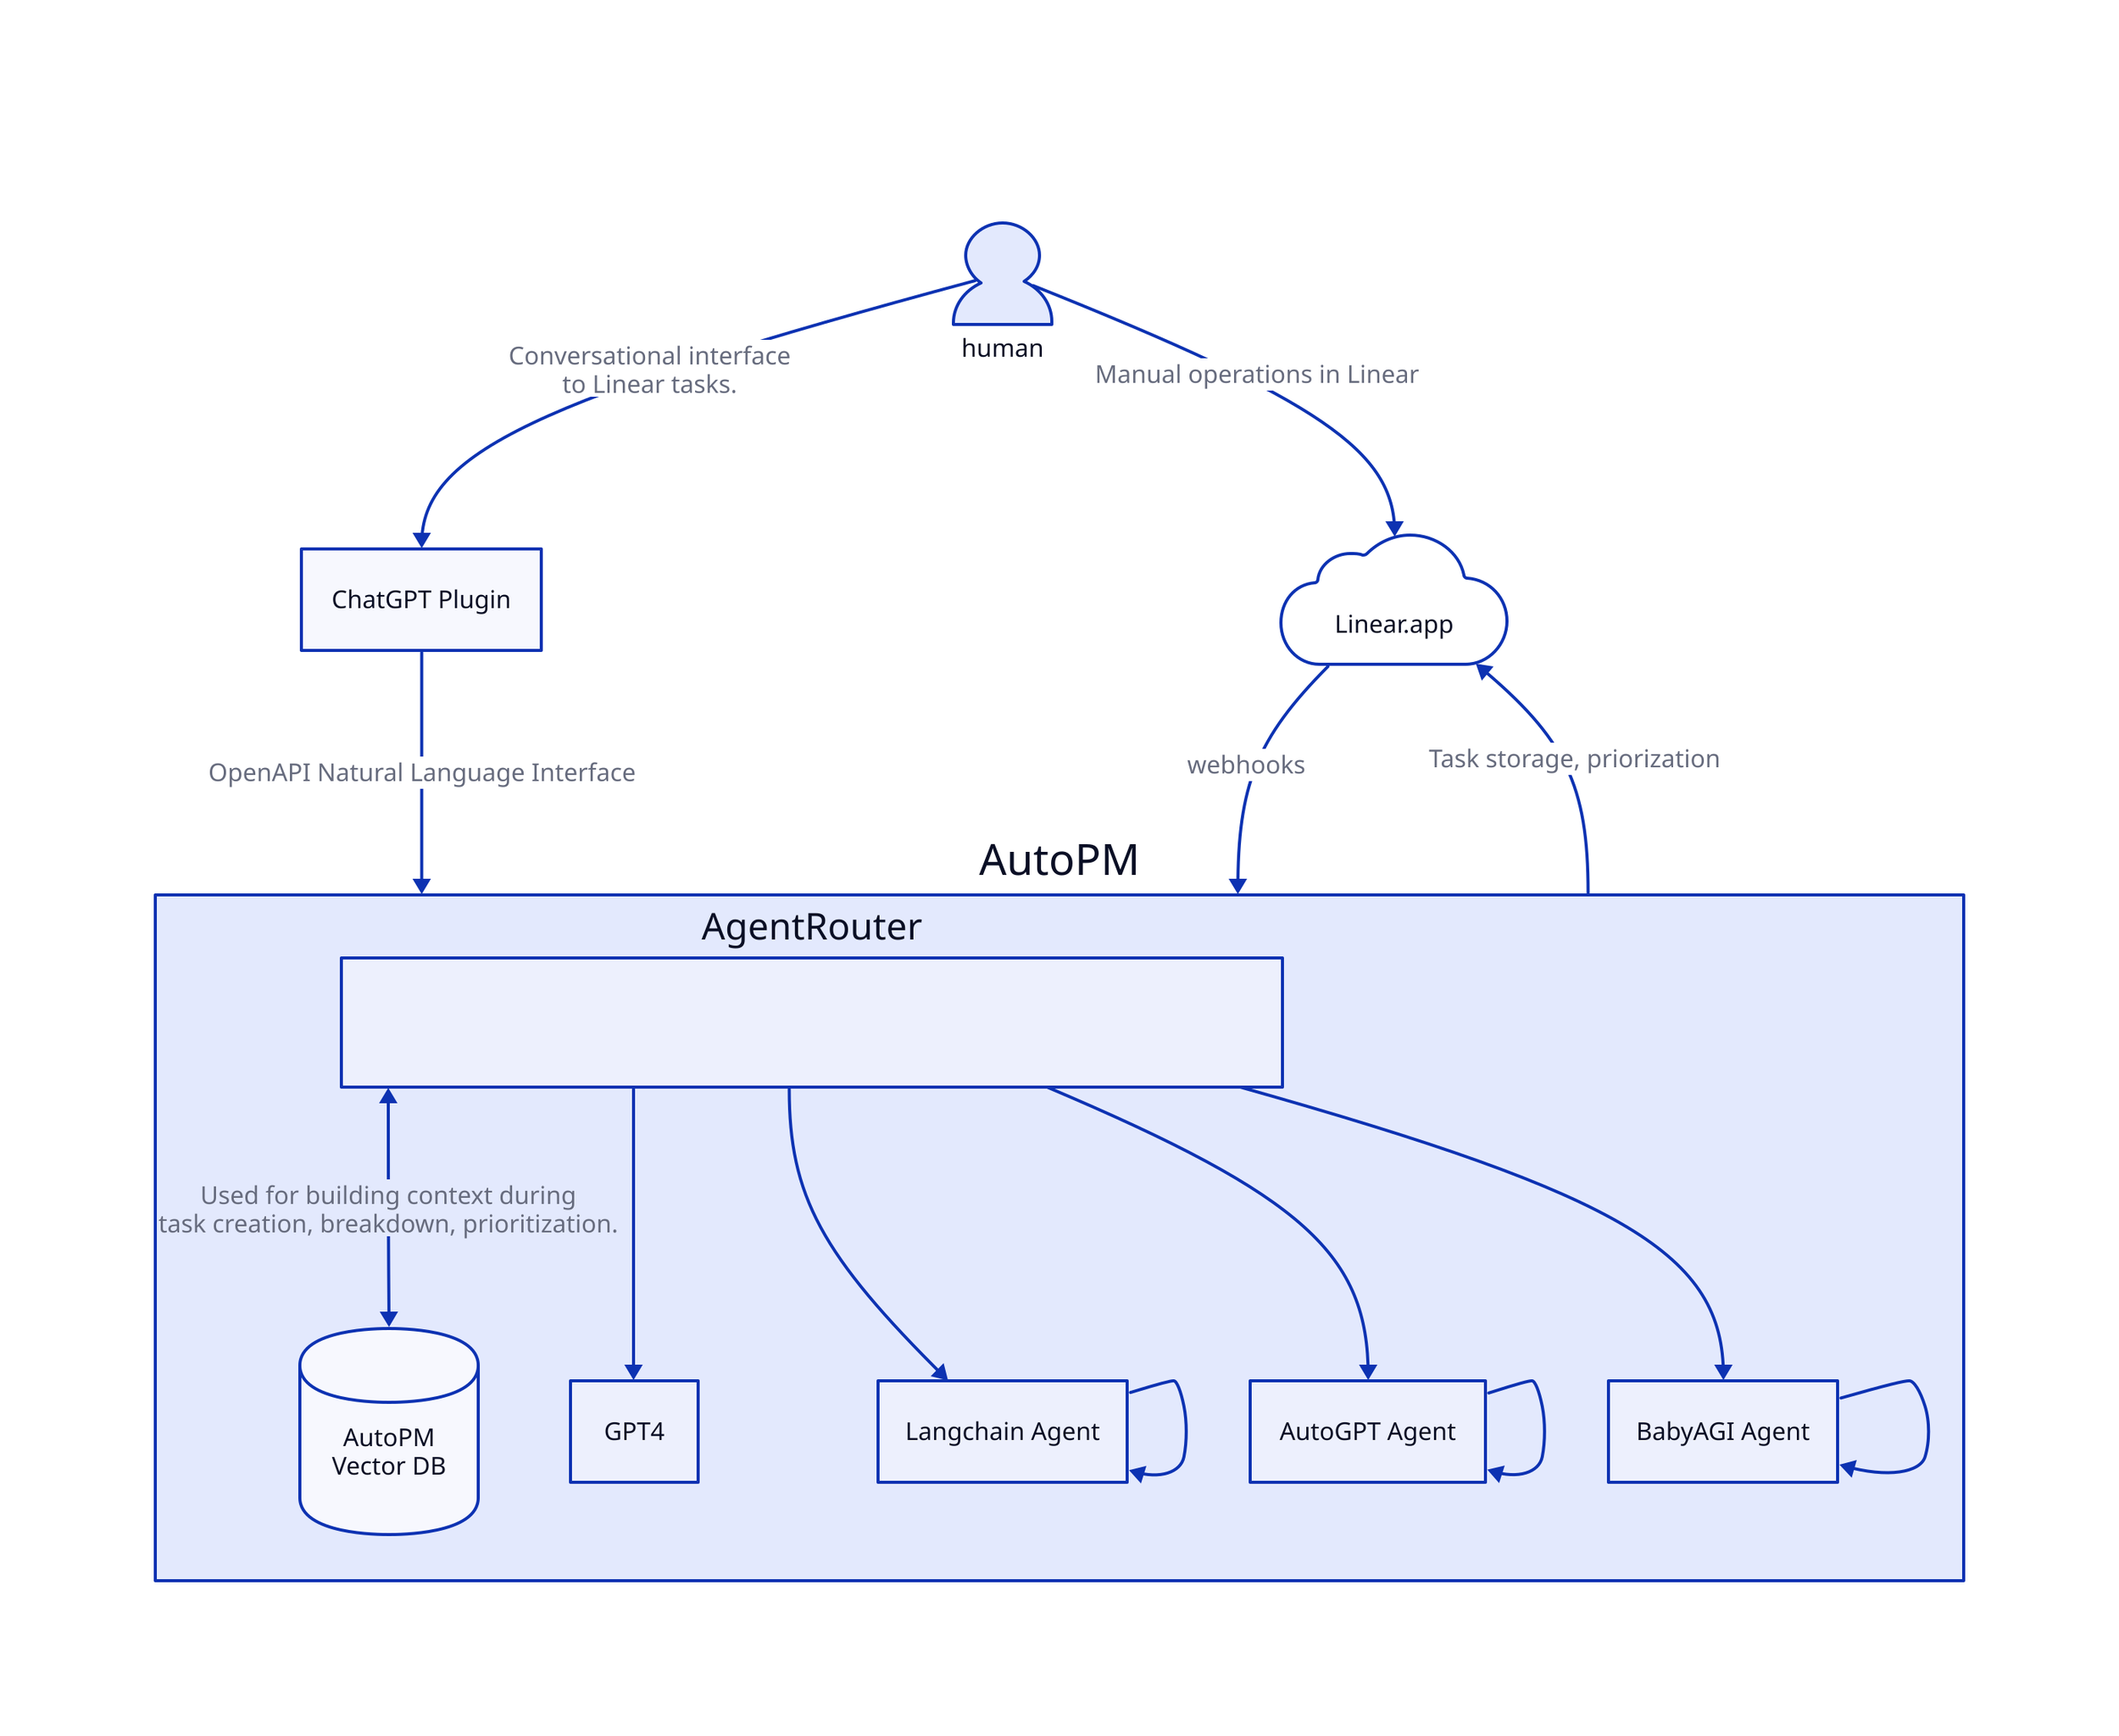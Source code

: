 explain: |md
  AutoPM Architecture Overview
| {
  near: top-center
}

linear: Linear.app {
  shape: cloud
}
human: {
  shape: person
}
human -> ChatGPT Plugin: Conversational interface\nto Linear tasks.
ChatGPT Plugin -> AutoPM: OpenAPI Natural Language Interface

AutoPM -> linear: Task storage, priorization
human -> linear: Manual operations in Linear

linear -> AutoPM: webhooks

AutoPM: {
		AgentRouter {
				explain: |md
				Selects appropriate agent for some task.
				|
		}
  AgentRouter <-> vdb: Used for building context during \ntask creation, breakdown, prioritization.
  vdb: AutoPM \nVector DB {
    shape: cylinder
  }

  AgentRouter -> GPT4
  AgentRouter -> Langchain Agent
  AgentRouter -> AutoGPT Agent
  AgentRouter -> BabyAGI Agent
  Langchain Agent -> Langchain Agent
  AutoGPT Agent -> AutoGPT Agent
  BabyAGI Agent -> BabyAGI Agent
}
